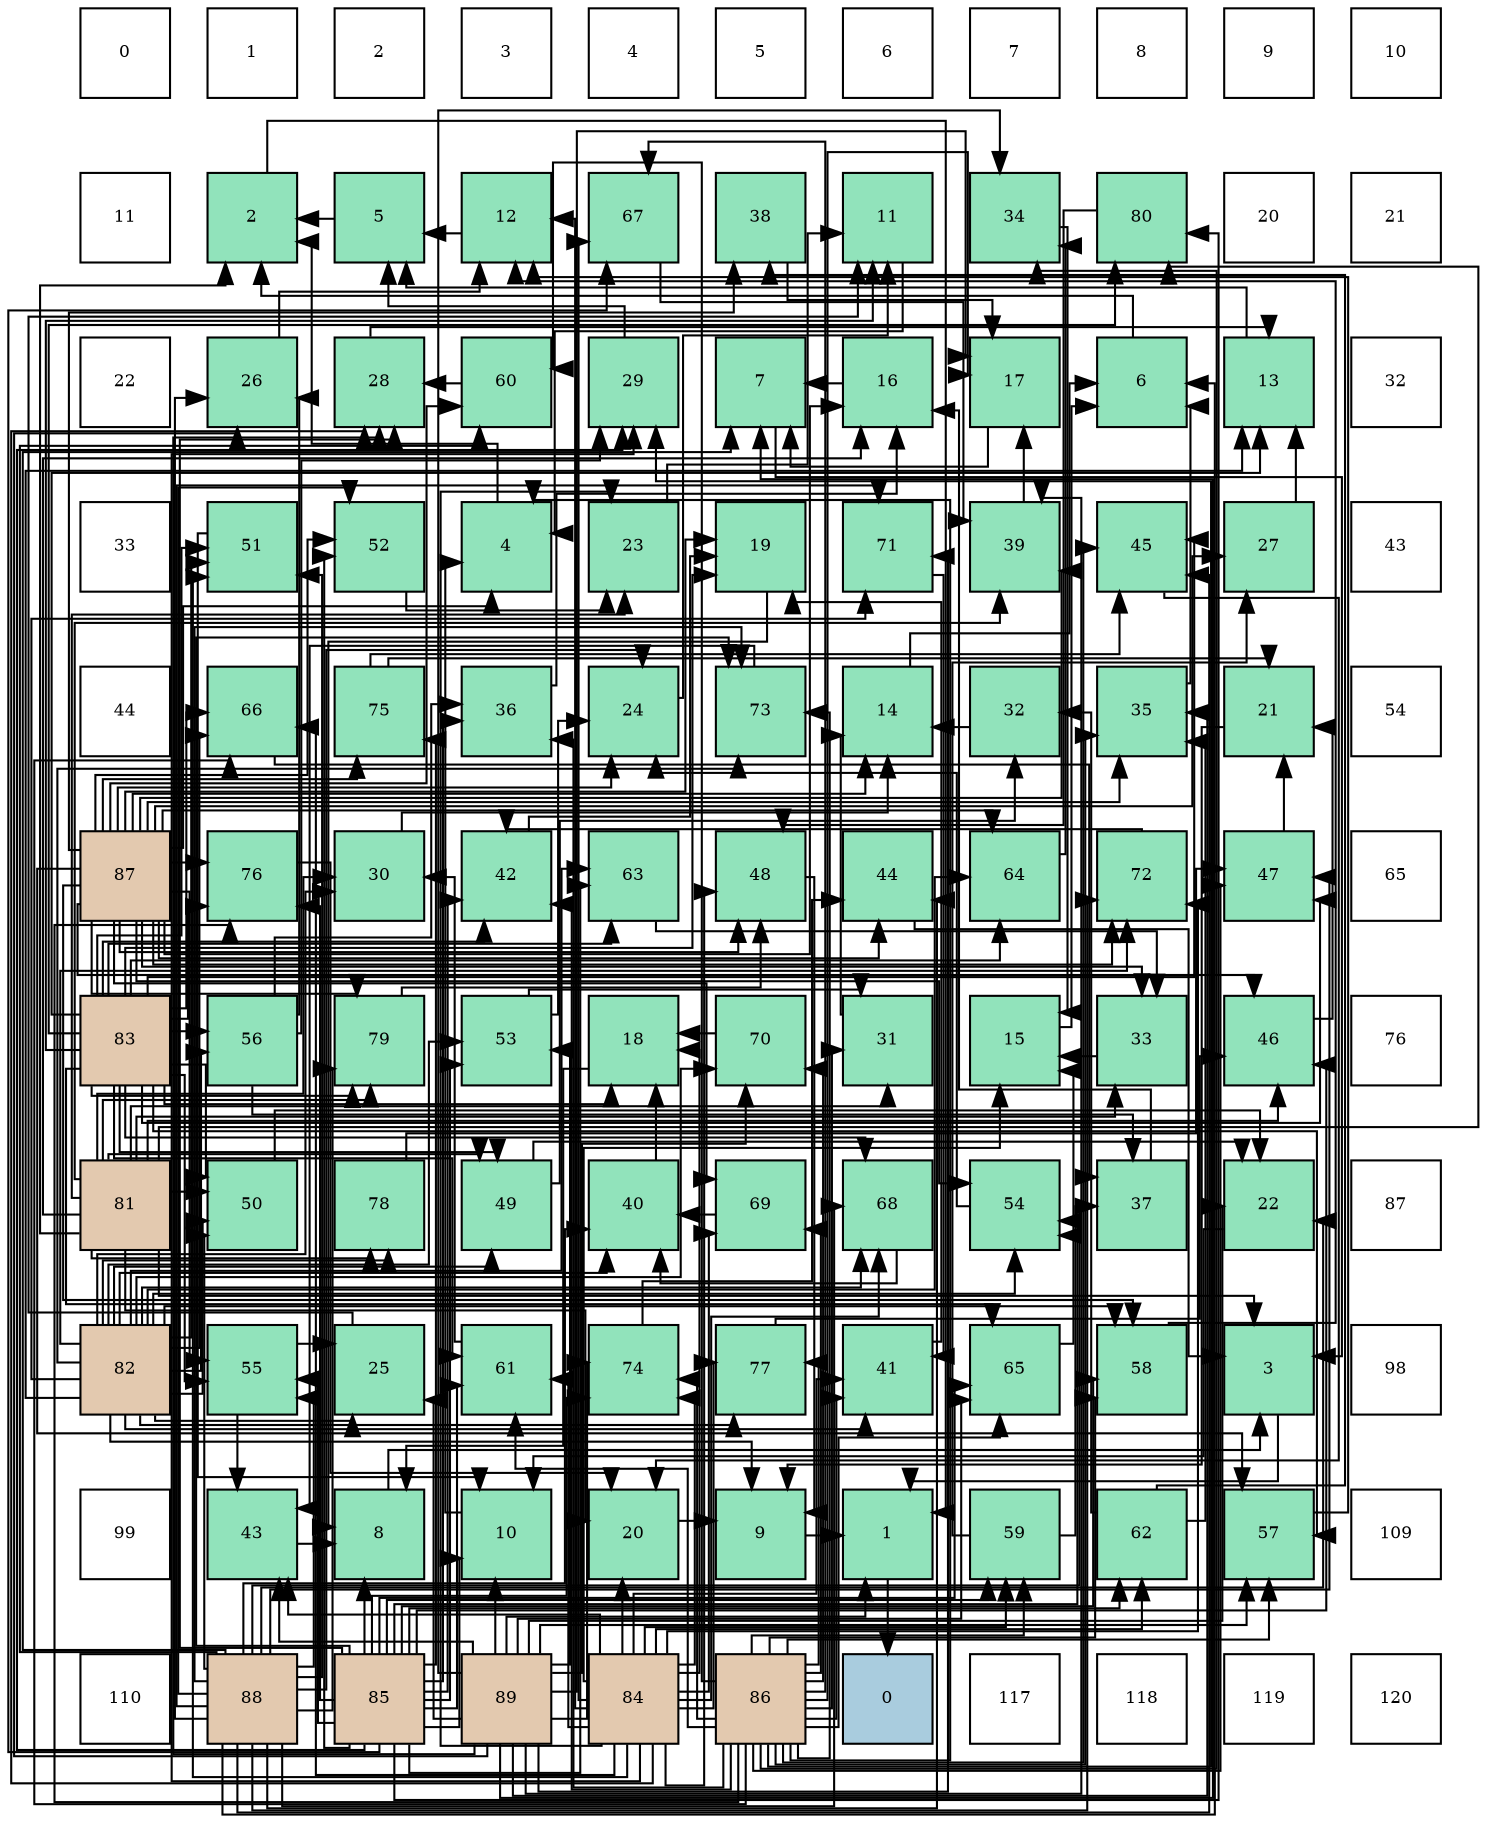digraph layout{
 rankdir=TB;
 splines=ortho;
 node [style=filled shape=square fixedsize=true width=0.6];
0[label="0", fontsize=8, fillcolor="#ffffff"];
1[label="1", fontsize=8, fillcolor="#ffffff"];
2[label="2", fontsize=8, fillcolor="#ffffff"];
3[label="3", fontsize=8, fillcolor="#ffffff"];
4[label="4", fontsize=8, fillcolor="#ffffff"];
5[label="5", fontsize=8, fillcolor="#ffffff"];
6[label="6", fontsize=8, fillcolor="#ffffff"];
7[label="7", fontsize=8, fillcolor="#ffffff"];
8[label="8", fontsize=8, fillcolor="#ffffff"];
9[label="9", fontsize=8, fillcolor="#ffffff"];
10[label="10", fontsize=8, fillcolor="#ffffff"];
11[label="11", fontsize=8, fillcolor="#ffffff"];
12[label="2", fontsize=8, fillcolor="#91e3bb"];
13[label="5", fontsize=8, fillcolor="#91e3bb"];
14[label="12", fontsize=8, fillcolor="#91e3bb"];
15[label="67", fontsize=8, fillcolor="#91e3bb"];
16[label="38", fontsize=8, fillcolor="#91e3bb"];
17[label="11", fontsize=8, fillcolor="#91e3bb"];
18[label="34", fontsize=8, fillcolor="#91e3bb"];
19[label="80", fontsize=8, fillcolor="#91e3bb"];
20[label="20", fontsize=8, fillcolor="#ffffff"];
21[label="21", fontsize=8, fillcolor="#ffffff"];
22[label="22", fontsize=8, fillcolor="#ffffff"];
23[label="26", fontsize=8, fillcolor="#91e3bb"];
24[label="28", fontsize=8, fillcolor="#91e3bb"];
25[label="60", fontsize=8, fillcolor="#91e3bb"];
26[label="29", fontsize=8, fillcolor="#91e3bb"];
27[label="7", fontsize=8, fillcolor="#91e3bb"];
28[label="16", fontsize=8, fillcolor="#91e3bb"];
29[label="17", fontsize=8, fillcolor="#91e3bb"];
30[label="6", fontsize=8, fillcolor="#91e3bb"];
31[label="13", fontsize=8, fillcolor="#91e3bb"];
32[label="32", fontsize=8, fillcolor="#ffffff"];
33[label="33", fontsize=8, fillcolor="#ffffff"];
34[label="51", fontsize=8, fillcolor="#91e3bb"];
35[label="52", fontsize=8, fillcolor="#91e3bb"];
36[label="4", fontsize=8, fillcolor="#91e3bb"];
37[label="23", fontsize=8, fillcolor="#91e3bb"];
38[label="19", fontsize=8, fillcolor="#91e3bb"];
39[label="71", fontsize=8, fillcolor="#91e3bb"];
40[label="39", fontsize=8, fillcolor="#91e3bb"];
41[label="45", fontsize=8, fillcolor="#91e3bb"];
42[label="27", fontsize=8, fillcolor="#91e3bb"];
43[label="43", fontsize=8, fillcolor="#ffffff"];
44[label="44", fontsize=8, fillcolor="#ffffff"];
45[label="66", fontsize=8, fillcolor="#91e3bb"];
46[label="75", fontsize=8, fillcolor="#91e3bb"];
47[label="36", fontsize=8, fillcolor="#91e3bb"];
48[label="24", fontsize=8, fillcolor="#91e3bb"];
49[label="73", fontsize=8, fillcolor="#91e3bb"];
50[label="14", fontsize=8, fillcolor="#91e3bb"];
51[label="32", fontsize=8, fillcolor="#91e3bb"];
52[label="35", fontsize=8, fillcolor="#91e3bb"];
53[label="21", fontsize=8, fillcolor="#91e3bb"];
54[label="54", fontsize=8, fillcolor="#ffffff"];
55[label="87", fontsize=8, fillcolor="#e3c9af"];
56[label="76", fontsize=8, fillcolor="#91e3bb"];
57[label="30", fontsize=8, fillcolor="#91e3bb"];
58[label="42", fontsize=8, fillcolor="#91e3bb"];
59[label="63", fontsize=8, fillcolor="#91e3bb"];
60[label="48", fontsize=8, fillcolor="#91e3bb"];
61[label="44", fontsize=8, fillcolor="#91e3bb"];
62[label="64", fontsize=8, fillcolor="#91e3bb"];
63[label="72", fontsize=8, fillcolor="#91e3bb"];
64[label="47", fontsize=8, fillcolor="#91e3bb"];
65[label="65", fontsize=8, fillcolor="#ffffff"];
66[label="83", fontsize=8, fillcolor="#e3c9af"];
67[label="56", fontsize=8, fillcolor="#91e3bb"];
68[label="79", fontsize=8, fillcolor="#91e3bb"];
69[label="53", fontsize=8, fillcolor="#91e3bb"];
70[label="18", fontsize=8, fillcolor="#91e3bb"];
71[label="70", fontsize=8, fillcolor="#91e3bb"];
72[label="31", fontsize=8, fillcolor="#91e3bb"];
73[label="15", fontsize=8, fillcolor="#91e3bb"];
74[label="33", fontsize=8, fillcolor="#91e3bb"];
75[label="46", fontsize=8, fillcolor="#91e3bb"];
76[label="76", fontsize=8, fillcolor="#ffffff"];
77[label="81", fontsize=8, fillcolor="#e3c9af"];
78[label="50", fontsize=8, fillcolor="#91e3bb"];
79[label="78", fontsize=8, fillcolor="#91e3bb"];
80[label="49", fontsize=8, fillcolor="#91e3bb"];
81[label="40", fontsize=8, fillcolor="#91e3bb"];
82[label="69", fontsize=8, fillcolor="#91e3bb"];
83[label="68", fontsize=8, fillcolor="#91e3bb"];
84[label="54", fontsize=8, fillcolor="#91e3bb"];
85[label="37", fontsize=8, fillcolor="#91e3bb"];
86[label="22", fontsize=8, fillcolor="#91e3bb"];
87[label="87", fontsize=8, fillcolor="#ffffff"];
88[label="82", fontsize=8, fillcolor="#e3c9af"];
89[label="55", fontsize=8, fillcolor="#91e3bb"];
90[label="25", fontsize=8, fillcolor="#91e3bb"];
91[label="61", fontsize=8, fillcolor="#91e3bb"];
92[label="74", fontsize=8, fillcolor="#91e3bb"];
93[label="77", fontsize=8, fillcolor="#91e3bb"];
94[label="41", fontsize=8, fillcolor="#91e3bb"];
95[label="65", fontsize=8, fillcolor="#91e3bb"];
96[label="58", fontsize=8, fillcolor="#91e3bb"];
97[label="3", fontsize=8, fillcolor="#91e3bb"];
98[label="98", fontsize=8, fillcolor="#ffffff"];
99[label="99", fontsize=8, fillcolor="#ffffff"];
100[label="43", fontsize=8, fillcolor="#91e3bb"];
101[label="8", fontsize=8, fillcolor="#91e3bb"];
102[label="10", fontsize=8, fillcolor="#91e3bb"];
103[label="20", fontsize=8, fillcolor="#91e3bb"];
104[label="9", fontsize=8, fillcolor="#91e3bb"];
105[label="1", fontsize=8, fillcolor="#91e3bb"];
106[label="59", fontsize=8, fillcolor="#91e3bb"];
107[label="62", fontsize=8, fillcolor="#91e3bb"];
108[label="57", fontsize=8, fillcolor="#91e3bb"];
109[label="109", fontsize=8, fillcolor="#ffffff"];
110[label="110", fontsize=8, fillcolor="#ffffff"];
111[label="88", fontsize=8, fillcolor="#e3c9af"];
112[label="85", fontsize=8, fillcolor="#e3c9af"];
113[label="89", fontsize=8, fillcolor="#e3c9af"];
114[label="84", fontsize=8, fillcolor="#e3c9af"];
115[label="86", fontsize=8, fillcolor="#e3c9af"];
116[label="0", fontsize=8, fillcolor="#a9ccde"];
117[label="117", fontsize=8, fillcolor="#ffffff"];
118[label="118", fontsize=8, fillcolor="#ffffff"];
119[label="119", fontsize=8, fillcolor="#ffffff"];
120[label="120", fontsize=8, fillcolor="#ffffff"];
edge [constraint=false, style=vis];105 -> 116;
12 -> 105;
97 -> 105;
36 -> 12;
13 -> 12;
30 -> 12;
27 -> 97;
101 -> 97;
104 -> 105;
102 -> 36;
17 -> 36;
14 -> 13;
31 -> 13;
50 -> 30;
73 -> 30;
28 -> 27;
29 -> 27;
70 -> 101;
38 -> 101;
103 -> 104;
53 -> 104;
86 -> 102;
37 -> 17;
48 -> 17;
90 -> 17;
23 -> 14;
42 -> 31;
24 -> 31;
26 -> 13;
57 -> 50;
72 -> 50;
51 -> 50;
74 -> 73;
18 -> 73;
52 -> 30;
47 -> 28;
85 -> 28;
16 -> 29;
40 -> 29;
81 -> 70;
94 -> 38;
58 -> 38;
100 -> 101;
61 -> 97;
41 -> 103;
75 -> 53;
64 -> 53;
60 -> 104;
80 -> 86;
80 -> 51;
78 -> 86;
34 -> 102;
35 -> 37;
69 -> 48;
69 -> 72;
84 -> 48;
89 -> 90;
89 -> 100;
67 -> 23;
67 -> 26;
67 -> 47;
67 -> 85;
108 -> 14;
96 -> 14;
106 -> 42;
106 -> 85;
25 -> 24;
91 -> 57;
107 -> 51;
107 -> 52;
107 -> 16;
59 -> 74;
62 -> 18;
95 -> 73;
45 -> 85;
15 -> 40;
83 -> 81;
82 -> 81;
71 -> 70;
39 -> 94;
63 -> 58;
49 -> 100;
92 -> 61;
46 -> 53;
46 -> 41;
56 -> 103;
93 -> 75;
79 -> 64;
68 -> 60;
19 -> 60;
77 -> 12;
77 -> 97;
77 -> 28;
77 -> 103;
77 -> 37;
77 -> 57;
77 -> 72;
77 -> 74;
77 -> 40;
77 -> 75;
77 -> 80;
77 -> 78;
77 -> 79;
77 -> 68;
77 -> 19;
88 -> 104;
88 -> 31;
88 -> 90;
88 -> 57;
88 -> 81;
88 -> 94;
88 -> 80;
88 -> 78;
88 -> 34;
88 -> 69;
88 -> 84;
88 -> 67;
88 -> 96;
88 -> 59;
88 -> 62;
88 -> 45;
88 -> 83;
88 -> 71;
88 -> 39;
88 -> 63;
88 -> 49;
88 -> 93;
88 -> 79;
66 -> 17;
66 -> 31;
66 -> 70;
66 -> 38;
66 -> 58;
66 -> 41;
66 -> 64;
66 -> 80;
66 -> 78;
66 -> 34;
66 -> 89;
66 -> 67;
66 -> 108;
66 -> 91;
66 -> 59;
66 -> 62;
66 -> 95;
66 -> 45;
66 -> 83;
66 -> 56;
66 -> 68;
66 -> 19;
114 -> 14;
114 -> 73;
114 -> 70;
114 -> 103;
114 -> 37;
114 -> 24;
114 -> 26;
114 -> 94;
114 -> 100;
114 -> 60;
114 -> 34;
114 -> 106;
114 -> 91;
114 -> 107;
114 -> 45;
114 -> 15;
114 -> 83;
114 -> 82;
114 -> 63;
114 -> 92;
114 -> 93;
112 -> 101;
112 -> 102;
112 -> 24;
112 -> 26;
112 -> 47;
112 -> 58;
112 -> 75;
112 -> 35;
112 -> 69;
112 -> 84;
112 -> 89;
112 -> 96;
112 -> 106;
112 -> 91;
112 -> 107;
112 -> 59;
112 -> 95;
112 -> 15;
112 -> 49;
112 -> 92;
112 -> 46;
112 -> 56;
112 -> 19;
115 -> 36;
115 -> 29;
115 -> 26;
115 -> 72;
115 -> 18;
115 -> 52;
115 -> 47;
115 -> 94;
115 -> 58;
115 -> 41;
115 -> 64;
115 -> 108;
115 -> 96;
115 -> 106;
115 -> 25;
115 -> 91;
115 -> 95;
115 -> 45;
115 -> 15;
115 -> 82;
115 -> 71;
115 -> 49;
115 -> 92;
115 -> 56;
115 -> 93;
55 -> 36;
55 -> 50;
55 -> 28;
55 -> 38;
55 -> 48;
55 -> 42;
55 -> 74;
55 -> 52;
55 -> 16;
55 -> 40;
55 -> 61;
55 -> 75;
55 -> 60;
55 -> 35;
55 -> 84;
55 -> 89;
55 -> 108;
55 -> 96;
55 -> 25;
55 -> 62;
55 -> 82;
55 -> 63;
55 -> 46;
55 -> 56;
55 -> 68;
111 -> 30;
111 -> 27;
111 -> 86;
111 -> 48;
111 -> 23;
111 -> 81;
111 -> 61;
111 -> 41;
111 -> 64;
111 -> 78;
111 -> 34;
111 -> 35;
111 -> 84;
111 -> 89;
111 -> 25;
111 -> 83;
111 -> 39;
111 -> 63;
111 -> 49;
111 -> 68;
113 -> 105;
113 -> 27;
113 -> 102;
113 -> 29;
113 -> 86;
113 -> 90;
113 -> 23;
113 -> 24;
113 -> 18;
113 -> 52;
113 -> 40;
113 -> 100;
113 -> 69;
113 -> 108;
113 -> 95;
113 -> 71;
113 -> 39;
113 -> 92;
edge [constraint=true, style=invis];
0 -> 11 -> 22 -> 33 -> 44 -> 55 -> 66 -> 77 -> 88 -> 99 -> 110;
1 -> 12 -> 23 -> 34 -> 45 -> 56 -> 67 -> 78 -> 89 -> 100 -> 111;
2 -> 13 -> 24 -> 35 -> 46 -> 57 -> 68 -> 79 -> 90 -> 101 -> 112;
3 -> 14 -> 25 -> 36 -> 47 -> 58 -> 69 -> 80 -> 91 -> 102 -> 113;
4 -> 15 -> 26 -> 37 -> 48 -> 59 -> 70 -> 81 -> 92 -> 103 -> 114;
5 -> 16 -> 27 -> 38 -> 49 -> 60 -> 71 -> 82 -> 93 -> 104 -> 115;
6 -> 17 -> 28 -> 39 -> 50 -> 61 -> 72 -> 83 -> 94 -> 105 -> 116;
7 -> 18 -> 29 -> 40 -> 51 -> 62 -> 73 -> 84 -> 95 -> 106 -> 117;
8 -> 19 -> 30 -> 41 -> 52 -> 63 -> 74 -> 85 -> 96 -> 107 -> 118;
9 -> 20 -> 31 -> 42 -> 53 -> 64 -> 75 -> 86 -> 97 -> 108 -> 119;
10 -> 21 -> 32 -> 43 -> 54 -> 65 -> 76 -> 87 -> 98 -> 109 -> 120;
rank = same {0 -> 1 -> 2 -> 3 -> 4 -> 5 -> 6 -> 7 -> 8 -> 9 -> 10};
rank = same {11 -> 12 -> 13 -> 14 -> 15 -> 16 -> 17 -> 18 -> 19 -> 20 -> 21};
rank = same {22 -> 23 -> 24 -> 25 -> 26 -> 27 -> 28 -> 29 -> 30 -> 31 -> 32};
rank = same {33 -> 34 -> 35 -> 36 -> 37 -> 38 -> 39 -> 40 -> 41 -> 42 -> 43};
rank = same {44 -> 45 -> 46 -> 47 -> 48 -> 49 -> 50 -> 51 -> 52 -> 53 -> 54};
rank = same {55 -> 56 -> 57 -> 58 -> 59 -> 60 -> 61 -> 62 -> 63 -> 64 -> 65};
rank = same {66 -> 67 -> 68 -> 69 -> 70 -> 71 -> 72 -> 73 -> 74 -> 75 -> 76};
rank = same {77 -> 78 -> 79 -> 80 -> 81 -> 82 -> 83 -> 84 -> 85 -> 86 -> 87};
rank = same {88 -> 89 -> 90 -> 91 -> 92 -> 93 -> 94 -> 95 -> 96 -> 97 -> 98};
rank = same {99 -> 100 -> 101 -> 102 -> 103 -> 104 -> 105 -> 106 -> 107 -> 108 -> 109};
rank = same {110 -> 111 -> 112 -> 113 -> 114 -> 115 -> 116 -> 117 -> 118 -> 119 -> 120};
}